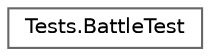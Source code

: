 digraph "Graphical Class Hierarchy"
{
 // INTERACTIVE_SVG=YES
 // LATEX_PDF_SIZE
  bgcolor="transparent";
  edge [fontname=Helvetica,fontsize=10,labelfontname=Helvetica,labelfontsize=10];
  node [fontname=Helvetica,fontsize=10,shape=box,height=0.2,width=0.4];
  rankdir="LR";
  Node0 [id="Node000000",label="Tests.BattleTest",height=0.2,width=0.4,color="grey40", fillcolor="white", style="filled",URL="$classTests_1_1BattleTest.html",tooltip="Clase de pruebas unitarias para simular una batalla entre dos entrenadores y verificar las interaccio..."];
}
